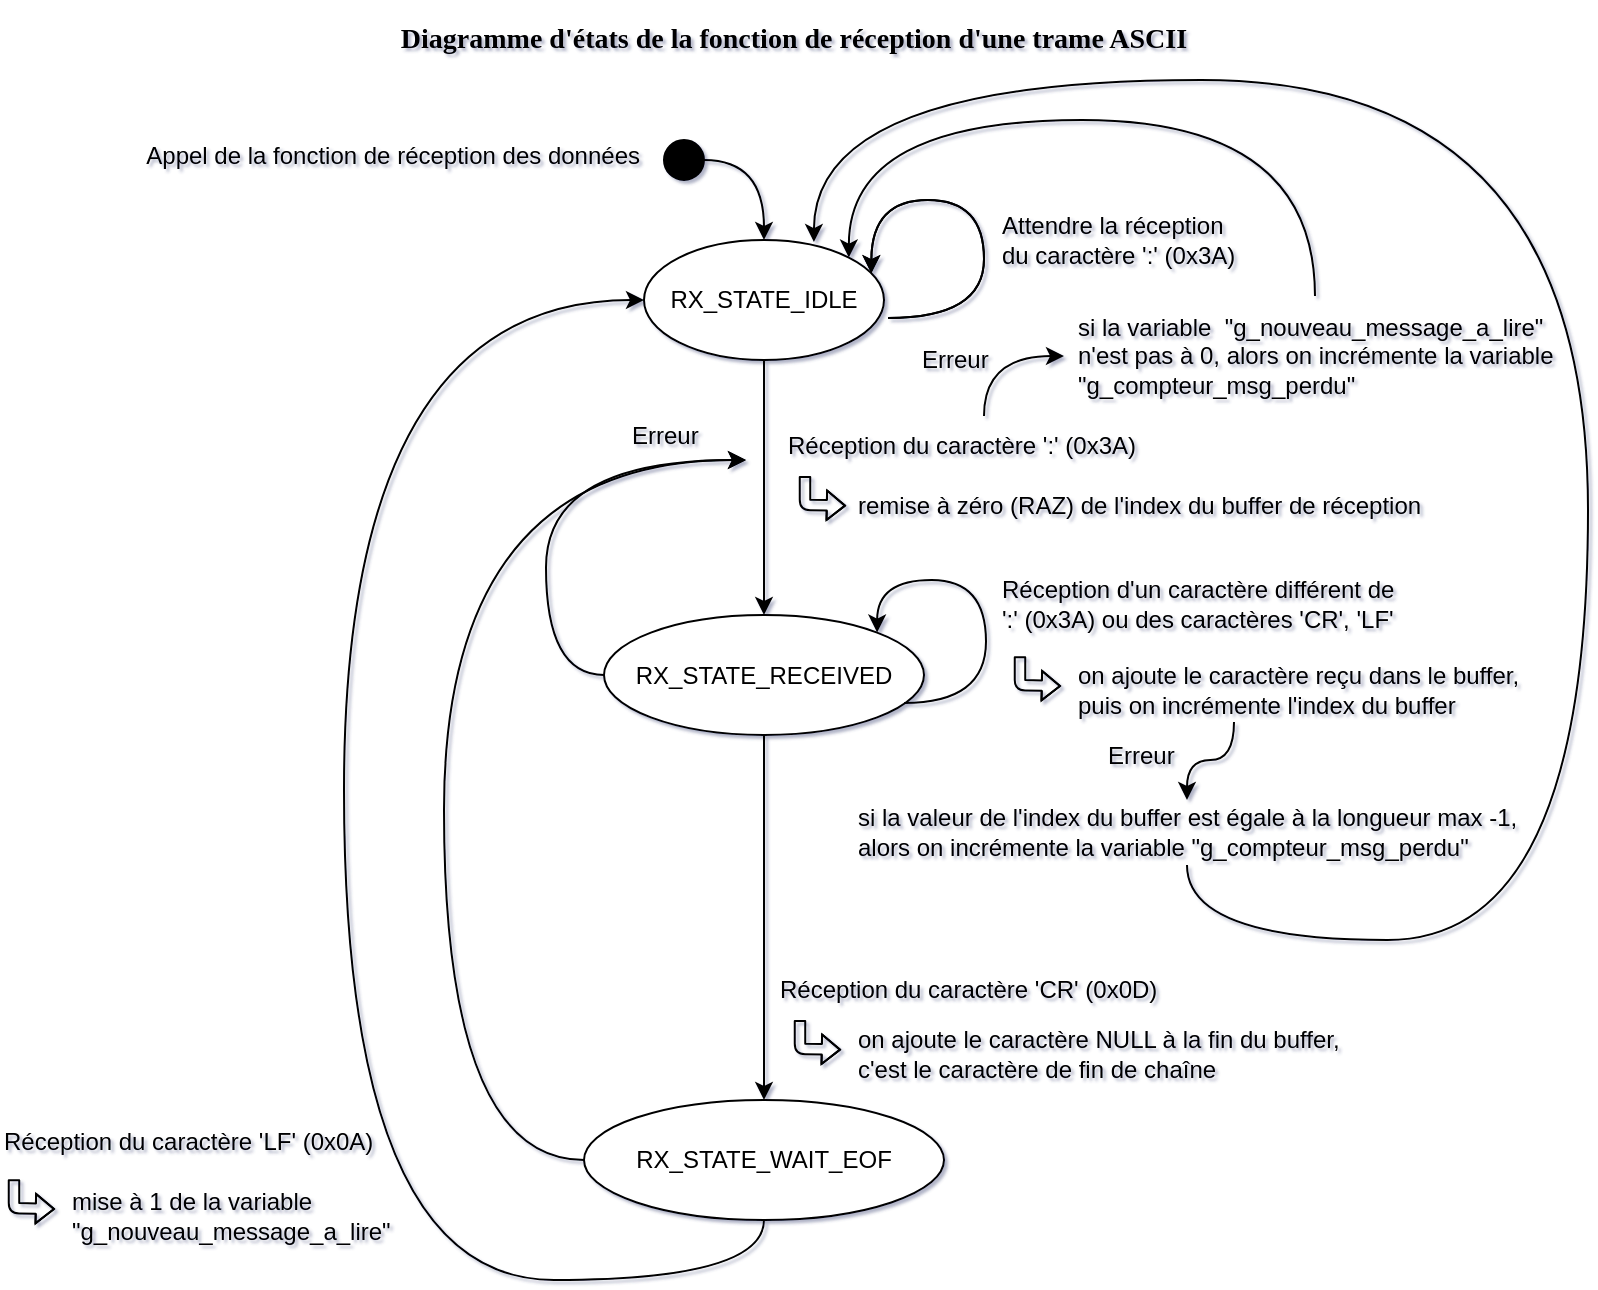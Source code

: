 <mxfile version="13.10.0" type="embed">
    <diagram id="YxtcR-VB-c4Ir737uO5-" name="Page-1">
        <mxGraphModel dx="1134" dy="790" grid="1" gridSize="10" guides="1" tooltips="1" connect="1" arrows="1" fold="1" page="1" pageScale="1" pageWidth="827" pageHeight="1169" background="none" math="0" shadow="1">
            <root>
                <mxCell id="0"/>
                <mxCell id="1" parent="0"/>
                <mxCell id="4" style="edgeStyle=orthogonalEdgeStyle;orthogonalLoop=1;jettySize=auto;html=1;exitX=1;exitY=0.5;exitDx=0;exitDy=0;curved=1;" parent="1" source="2" target="3" edge="1">
                    <mxGeometry relative="1" as="geometry"/>
                </mxCell>
                <mxCell id="2" value="" style="ellipse;whiteSpace=wrap;html=1;aspect=fixed;fillColor=#000000;" parent="1" vertex="1">
                    <mxGeometry x="349" y="80" width="20" height="20" as="geometry"/>
                </mxCell>
                <mxCell id="22" style="edgeStyle=orthogonalEdgeStyle;curved=1;rounded=0;orthogonalLoop=1;jettySize=auto;html=1;exitX=0.5;exitY=1;exitDx=0;exitDy=0;entryX=0.5;entryY=0;entryDx=0;entryDy=0;startArrow=none;startFill=0;" parent="1" source="3" target="13" edge="1">
                    <mxGeometry relative="1" as="geometry">
                        <Array as="points"/>
                        <mxPoint x="399" y="240" as="targetPoint"/>
                    </mxGeometry>
                </mxCell>
                <mxCell id="3" value="RX_STATE_IDLE" style="ellipse;whiteSpace=wrap;html=1;rounded=1;" parent="1" vertex="1">
                    <mxGeometry x="339" y="130" width="120" height="60" as="geometry"/>
                </mxCell>
                <mxCell id="32" style="edgeStyle=orthogonalEdgeStyle;curved=1;rounded=0;orthogonalLoop=1;jettySize=auto;html=1;exitX=0;exitY=0.5;exitDx=0;exitDy=0;startArrow=none;startFill=0;" parent="1" source="7" edge="1">
                    <mxGeometry relative="1" as="geometry">
                        <Array as="points">
                            <mxPoint x="239" y="590"/>
                            <mxPoint x="239" y="240"/>
                        </Array>
                        <mxPoint x="309" y="457.5" as="sourcePoint"/>
                        <mxPoint x="390" y="240" as="targetPoint"/>
                    </mxGeometry>
                </mxCell>
                <mxCell id="7" value="&lt;span&gt;RX_STATE_WAIT_EOF&lt;br&gt;&lt;/span&gt;" style="ellipse;whiteSpace=wrap;html=1;rounded=1;" parent="1" vertex="1">
                    <mxGeometry x="309" y="560" width="180" height="60" as="geometry"/>
                </mxCell>
                <mxCell id="9" style="edgeStyle=orthogonalEdgeStyle;rounded=0;orthogonalLoop=1;jettySize=auto;html=1;exitX=1.017;exitY=0.65;exitDx=0;exitDy=0;entryX=1;entryY=0.25;entryDx=0;entryDy=0;curved=1;exitPerimeter=0;" parent="1" source="3" target="3" edge="1">
                    <mxGeometry relative="1" as="geometry">
                        <Array as="points">
                            <mxPoint x="509" y="169"/>
                            <mxPoint x="509" y="110"/>
                            <mxPoint x="453" y="110"/>
                        </Array>
                    </mxGeometry>
                </mxCell>
                <mxCell id="11" value="Attendre la réception&lt;br&gt;du caractère&amp;nbsp;':' (0x3A)" style="text;html=1;strokeColor=none;fillColor=none;align=left;verticalAlign=middle;whiteSpace=wrap;rounded=0;" parent="1" vertex="1">
                    <mxGeometry x="516" y="110" width="130" height="40" as="geometry"/>
                </mxCell>
                <mxCell id="12" value="Réception du caractère ':' (0x3A)" style="text;html=1;strokeColor=none;fillColor=none;align=left;verticalAlign=middle;whiteSpace=wrap;rounded=0;" parent="1" vertex="1">
                    <mxGeometry x="409" y="218" width="200" height="30" as="geometry"/>
                </mxCell>
                <mxCell id="15" value="" style="edgeStyle=orthogonalEdgeStyle;curved=1;rounded=0;orthogonalLoop=1;jettySize=auto;html=1;startArrow=none;startFill=0;" parent="1" source="13" target="7" edge="1">
                    <mxGeometry relative="1" as="geometry"/>
                </mxCell>
                <mxCell id="27" style="edgeStyle=orthogonalEdgeStyle;curved=1;rounded=0;orthogonalLoop=1;jettySize=auto;html=1;exitX=0;exitY=0.5;exitDx=0;exitDy=0;startArrow=none;startFill=0;" parent="1" source="13" edge="1">
                    <mxGeometry relative="1" as="geometry">
                        <Array as="points">
                            <mxPoint x="290" y="348"/>
                            <mxPoint x="290" y="240"/>
                            <mxPoint x="390" y="240"/>
                        </Array>
                        <mxPoint x="390" y="240" as="targetPoint"/>
                    </mxGeometry>
                </mxCell>
                <mxCell id="13" value="&lt;span&gt;RX_STATE_RECEIVED&lt;/span&gt;" style="ellipse;whiteSpace=wrap;html=1;rounded=1;" parent="1" vertex="1">
                    <mxGeometry x="319" y="317.5" width="160" height="60" as="geometry"/>
                </mxCell>
                <mxCell id="16" value="Réception d'un caractère différent&amp;nbsp;de&lt;br&gt;':' (0x3A) ou des caractères 'CR', 'LF'" style="text;html=1;strokeColor=none;fillColor=none;align=left;verticalAlign=middle;whiteSpace=wrap;rounded=0;" parent="1" vertex="1">
                    <mxGeometry x="516" y="287" width="220" height="50" as="geometry"/>
                </mxCell>
                <mxCell id="17" style="edgeStyle=orthogonalEdgeStyle;curved=1;rounded=0;orthogonalLoop=1;jettySize=auto;html=1;exitX=0.5;exitY=1;exitDx=0;exitDy=0;startArrow=none;startFill=0;" parent="1" source="16" target="16" edge="1">
                    <mxGeometry relative="1" as="geometry"/>
                </mxCell>
                <mxCell id="18" value="Réception du caractère 'LF' (0x0A)" style="text;html=1;strokeColor=none;fillColor=none;align=left;verticalAlign=middle;whiteSpace=wrap;rounded=0;" parent="1" vertex="1">
                    <mxGeometry x="17" y="570" width="210" height="22" as="geometry"/>
                </mxCell>
                <mxCell id="19" value="Réception du caractère 'CR' (0x0D)" style="text;html=1;strokeColor=none;fillColor=none;align=left;verticalAlign=middle;whiteSpace=wrap;rounded=0;" parent="1" vertex="1">
                    <mxGeometry x="405" y="490" width="250" height="30" as="geometry"/>
                </mxCell>
                <mxCell id="30" style="edgeStyle=orthogonalEdgeStyle;curved=1;rounded=0;orthogonalLoop=1;jettySize=auto;html=1;exitX=0.938;exitY=0.733;exitDx=0;exitDy=0;startArrow=none;startFill=0;entryX=1;entryY=0;entryDx=0;entryDy=0;exitPerimeter=0;" parent="1" source="13" target="13" edge="1">
                    <mxGeometry relative="1" as="geometry">
                        <mxPoint x="603" y="377.5" as="sourcePoint"/>
                        <mxPoint x="519" y="332.5" as="targetPoint"/>
                        <Array as="points">
                            <mxPoint x="510" y="361"/>
                            <mxPoint x="510" y="300"/>
                            <mxPoint x="456" y="300"/>
                        </Array>
                    </mxGeometry>
                </mxCell>
                <mxCell id="33" value="Diagramme d'états de la fonction de réception d'une trame ASCII" style="text;html=1;strokeColor=none;fillColor=none;align=center;verticalAlign=middle;whiteSpace=wrap;rounded=0;fontSize=14;fontFamily=Tahoma;fontStyle=1;labelBackgroundColor=none;" parent="1" vertex="1">
                    <mxGeometry x="159" y="10" width="510" height="40" as="geometry"/>
                </mxCell>
                <mxCell id="38" style="edgeStyle=orthogonalEdgeStyle;curved=1;rounded=0;orthogonalLoop=1;jettySize=auto;html=1;startArrow=none;startFill=0;exitX=0.5;exitY=1;exitDx=0;exitDy=0;entryX=0;entryY=0.5;entryDx=0;entryDy=0;" parent="1" source="7" target="3" edge="1">
                    <mxGeometry relative="1" as="geometry">
                        <Array as="points">
                            <mxPoint x="399" y="650"/>
                            <mxPoint x="189" y="650"/>
                            <mxPoint x="189" y="160"/>
                        </Array>
                        <mxPoint x="279" y="530" as="sourcePoint"/>
                        <mxPoint x="338" y="150" as="targetPoint"/>
                    </mxGeometry>
                </mxCell>
                <mxCell id="44" value="&lt;div&gt;&lt;span&gt;remise à zéro (RAZ) de l'index du buffer de réception&lt;/span&gt;&lt;br&gt;&lt;/div&gt;" style="text;html=1;strokeColor=none;fillColor=none;align=left;verticalAlign=middle;whiteSpace=wrap;rounded=0;spacingLeft=4;" parent="1" vertex="1">
                    <mxGeometry x="440" y="250" width="311" height="26" as="geometry"/>
                </mxCell>
                <mxCell id="50" value="&lt;div&gt;&lt;span&gt;on ajoute le caractère reçu dans le buffer,&lt;/span&gt;&lt;br&gt;&lt;/div&gt;&lt;div&gt;puis on incrémente l'index du buffer&lt;/div&gt;" style="text;html=1;strokeColor=none;fillColor=none;align=left;verticalAlign=middle;whiteSpace=wrap;rounded=0;spacingLeft=5;" parent="1" vertex="1">
                    <mxGeometry x="549" y="338.5" width="233" height="32.5" as="geometry"/>
                </mxCell>
                <mxCell id="56" value="" style="shape=flexArrow;endArrow=classic;html=1;width=5.238;endSize=2.7;endWidth=8.458;" parent="1" edge="1">
                    <mxGeometry width="50" height="50" relative="1" as="geometry">
                        <mxPoint x="419.5" y="248" as="sourcePoint"/>
                        <mxPoint x="440" y="262.83" as="targetPoint"/>
                        <Array as="points">
                            <mxPoint x="419.5" y="262.42"/>
                        </Array>
                    </mxGeometry>
                </mxCell>
                <mxCell id="57" value="" style="shape=flexArrow;endArrow=classic;html=1;width=5.238;endSize=2.7;endWidth=8.458;" parent="1" edge="1">
                    <mxGeometry width="50" height="50" relative="1" as="geometry">
                        <mxPoint x="527" y="338.17" as="sourcePoint"/>
                        <mxPoint x="547.5" y="353.0" as="targetPoint"/>
                        <Array as="points">
                            <mxPoint x="527" y="352.59"/>
                        </Array>
                    </mxGeometry>
                </mxCell>
                <mxCell id="58" style="edgeStyle=orthogonalEdgeStyle;curved=1;rounded=0;orthogonalLoop=1;jettySize=auto;html=1;exitX=0.5;exitY=1;exitDx=0;exitDy=0;startArrow=none;startFill=0;" parent="1" edge="1">
                    <mxGeometry relative="1" as="geometry">
                        <mxPoint x="123" y="601.5" as="sourcePoint"/>
                        <mxPoint x="123" y="601.5" as="targetPoint"/>
                    </mxGeometry>
                </mxCell>
                <mxCell id="59" value="" style="shape=flexArrow;endArrow=classic;html=1;width=5.238;endSize=2.7;endWidth=8.458;" parent="1" edge="1">
                    <mxGeometry width="50" height="50" relative="1" as="geometry">
                        <mxPoint x="24" y="599.67" as="sourcePoint"/>
                        <mxPoint x="44.5" y="614.5" as="targetPoint"/>
                        <Array as="points">
                            <mxPoint x="24" y="614.09"/>
                        </Array>
                    </mxGeometry>
                </mxCell>
                <mxCell id="60" value="&lt;div&gt;&lt;span&gt;mise à 1 de la variable &quot;g_nouveau_message_a_lire&quot;&lt;/span&gt;&lt;br&gt;&lt;/div&gt;" style="text;html=1;strokeColor=none;fillColor=none;align=left;verticalAlign=middle;whiteSpace=wrap;rounded=0;spacingLeft=5;" parent="1" vertex="1">
                    <mxGeometry x="46" y="599" width="181" height="38" as="geometry"/>
                </mxCell>
                <mxCell id="61" value="&lt;div&gt;&lt;/div&gt;si la variable&amp;nbsp;&amp;nbsp;&quot;g_nouveau_message_a_lire&quot;&lt;div&gt;n'est pas à 0, alors&amp;nbsp;&lt;span&gt;on incrémente la variable &quot;g_compteur_msg_perdu&quot;&lt;/span&gt;&lt;/div&gt;" style="text;html=1;strokeColor=none;fillColor=none;align=left;verticalAlign=middle;whiteSpace=wrap;rounded=0;spacingLeft=5;" parent="1" vertex="1">
                    <mxGeometry x="549" y="158" width="251" height="60" as="geometry"/>
                </mxCell>
                <mxCell id="62" style="edgeStyle=orthogonalEdgeStyle;curved=1;rounded=0;orthogonalLoop=1;jettySize=auto;html=1;exitX=0.5;exitY=0;exitDx=0;exitDy=0;startArrow=none;startFill=0;entryX=1;entryY=0;entryDx=0;entryDy=0;" parent="1" source="61" target="3" edge="1">
                    <mxGeometry relative="1" as="geometry">
                        <mxPoint x="469.08" y="361.48" as="sourcePoint"/>
                        <mxPoint x="455.569" y="326.287" as="targetPoint"/>
                        <Array as="points">
                            <mxPoint x="675" y="70"/>
                            <mxPoint x="441" y="70"/>
                        </Array>
                    </mxGeometry>
                </mxCell>
                <mxCell id="63" style="edgeStyle=orthogonalEdgeStyle;rounded=0;orthogonalLoop=1;jettySize=auto;html=1;exitX=1.017;exitY=0.65;exitDx=0;exitDy=0;entryX=1;entryY=0.25;entryDx=0;entryDy=0;curved=1;exitPerimeter=0;" parent="1" source="3" target="3" edge="1">
                    <mxGeometry relative="1" as="geometry">
                        <Array as="points">
                            <mxPoint x="509" y="169"/>
                            <mxPoint x="509" y="110"/>
                            <mxPoint x="453" y="110"/>
                        </Array>
                        <mxPoint x="461.04" y="169" as="sourcePoint"/>
                        <mxPoint x="452.666" y="146.584" as="targetPoint"/>
                    </mxGeometry>
                </mxCell>
                <mxCell id="64" style="edgeStyle=orthogonalEdgeStyle;rounded=0;orthogonalLoop=1;jettySize=auto;html=1;exitX=0.5;exitY=0;exitDx=0;exitDy=0;curved=1;entryX=0;entryY=0.5;entryDx=0;entryDy=0;" parent="1" source="12" target="61" edge="1">
                    <mxGeometry relative="1" as="geometry">
                        <Array as="points">
                            <mxPoint x="509" y="188"/>
                        </Array>
                        <mxPoint x="471.04" y="179" as="sourcePoint"/>
                        <mxPoint x="520" y="179" as="targetPoint"/>
                    </mxGeometry>
                </mxCell>
                <mxCell id="66" value="&lt;div&gt;Appel de la fonction de réception des données&lt;/div&gt;" style="text;html=1;strokeColor=none;fillColor=none;align=right;verticalAlign=middle;whiteSpace=wrap;rounded=0;spacingLeft=5;" parent="1" vertex="1">
                    <mxGeometry x="79" y="78" width="260" height="20" as="geometry"/>
                </mxCell>
                <mxCell id="67" value="Erreur" style="text;html=1;strokeColor=none;fillColor=none;align=left;verticalAlign=middle;whiteSpace=wrap;rounded=0;" parent="1" vertex="1">
                    <mxGeometry x="476" y="180" width="40" height="20" as="geometry"/>
                </mxCell>
                <mxCell id="68" value="Erreur" style="text;html=1;strokeColor=none;fillColor=none;align=left;verticalAlign=middle;whiteSpace=wrap;rounded=0;" parent="1" vertex="1">
                    <mxGeometry x="331" y="218" width="40" height="20" as="geometry"/>
                </mxCell>
                <mxCell id="69" value="si la valeur de l'index du buffer est égale à la longueur max -1, alors on incrémente la variable &quot;g_compteur_msg_perdu&quot;&lt;div&gt;&lt;/div&gt;" style="text;html=1;strokeColor=none;fillColor=none;align=left;verticalAlign=middle;whiteSpace=wrap;rounded=0;spacingLeft=5;" parent="1" vertex="1">
                    <mxGeometry x="439" y="410" width="343" height="32.5" as="geometry"/>
                </mxCell>
                <mxCell id="70" value="&lt;div&gt;&lt;span&gt;on ajoute le caractère NULL à la fin du buffer,&lt;/span&gt;&lt;/div&gt;&lt;div&gt;&lt;span&gt;c'est le caractère de fin de chaîne&lt;/span&gt;&lt;/div&gt;" style="text;html=1;strokeColor=none;fillColor=none;align=left;verticalAlign=middle;whiteSpace=wrap;rounded=0;spacingLeft=5;" vertex="1" parent="1">
                    <mxGeometry x="439" y="520.33" width="262" height="32.5" as="geometry"/>
                </mxCell>
                <mxCell id="71" value="" style="shape=flexArrow;endArrow=classic;html=1;width=5.238;endSize=2.7;endWidth=8.458;" edge="1" parent="1">
                    <mxGeometry width="50" height="50" relative="1" as="geometry">
                        <mxPoint x="417" y="520" as="sourcePoint"/>
                        <mxPoint x="437.5" y="534.83" as="targetPoint"/>
                        <Array as="points">
                            <mxPoint x="417" y="534.42"/>
                        </Array>
                    </mxGeometry>
                </mxCell>
                <mxCell id="72" style="edgeStyle=orthogonalEdgeStyle;rounded=0;orthogonalLoop=1;jettySize=auto;html=1;curved=1;entryX=0.5;entryY=0;entryDx=0;entryDy=0;" edge="1" parent="1" source="50" target="69">
                    <mxGeometry relative="1" as="geometry">
                        <Array as="points">
                            <mxPoint x="634" y="390"/>
                            <mxPoint x="611" y="390"/>
                        </Array>
                        <mxPoint x="634" y="409" as="sourcePoint"/>
                        <mxPoint x="674" y="379" as="targetPoint"/>
                    </mxGeometry>
                </mxCell>
                <mxCell id="73" value="Erreur" style="text;html=1;strokeColor=none;fillColor=none;align=left;verticalAlign=middle;whiteSpace=wrap;rounded=0;" vertex="1" parent="1">
                    <mxGeometry x="569" y="377.5" width="40" height="20" as="geometry"/>
                </mxCell>
                <mxCell id="74" style="edgeStyle=orthogonalEdgeStyle;curved=1;rounded=0;orthogonalLoop=1;jettySize=auto;html=1;exitX=0.5;exitY=1;exitDx=0;exitDy=0;startArrow=none;startFill=0;entryX=0.708;entryY=0.017;entryDx=0;entryDy=0;entryPerimeter=0;" edge="1" parent="1" source="69" target="3">
                    <mxGeometry relative="1" as="geometry">
                        <Array as="points">
                            <mxPoint x="611" y="480"/>
                            <mxPoint x="811" y="480"/>
                            <mxPoint x="811" y="50"/>
                            <mxPoint x="424" y="50"/>
                        </Array>
                        <mxPoint x="309" y="590" as="sourcePoint"/>
                        <mxPoint x="390" y="240" as="targetPoint"/>
                    </mxGeometry>
                </mxCell>
            </root>
        </mxGraphModel>
    </diagram>
</mxfile>
